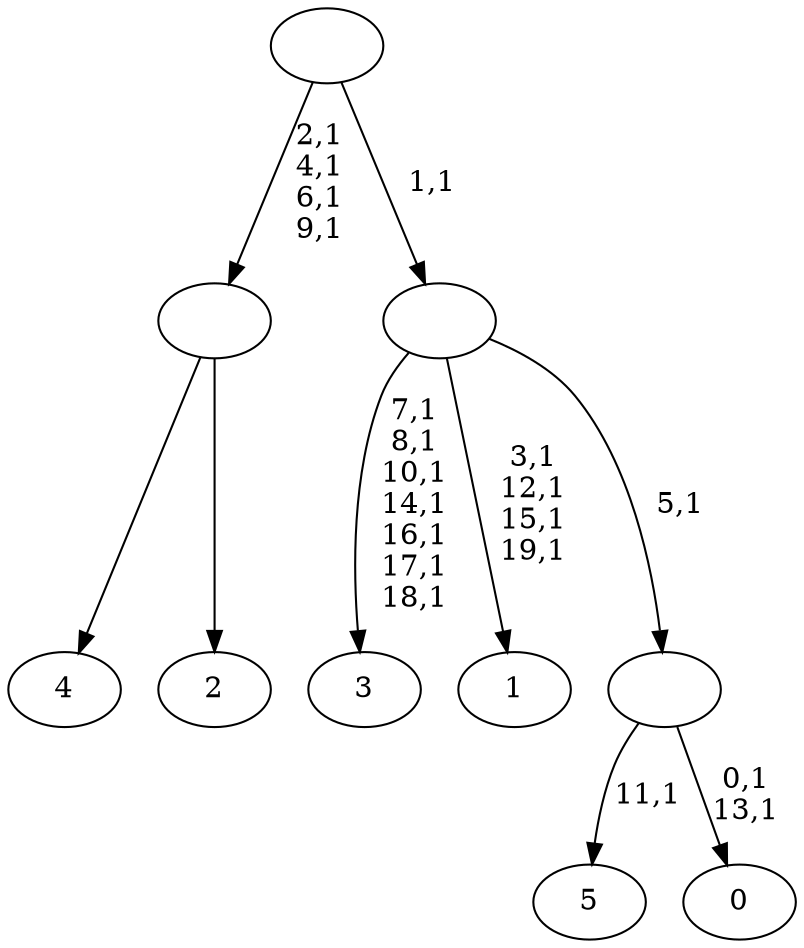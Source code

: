 digraph T {
	26 [label="5"]
	24 [label="4"]
	23 [label="3"]
	15 [label="2"]
	14 [label=""]
	10 [label="1"]
	5 [label="0"]
	2 [label=""]
	1 [label=""]
	0 [label=""]
	14 -> 24 [label=""]
	14 -> 15 [label=""]
	2 -> 5 [label="0,1\n13,1"]
	2 -> 26 [label="11,1"]
	1 -> 10 [label="3,1\n12,1\n15,1\n19,1"]
	1 -> 23 [label="7,1\n8,1\n10,1\n14,1\n16,1\n17,1\n18,1"]
	1 -> 2 [label="5,1"]
	0 -> 14 [label="2,1\n4,1\n6,1\n9,1"]
	0 -> 1 [label="1,1"]
}
